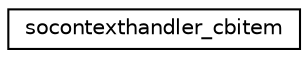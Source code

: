 digraph "Graphical Class Hierarchy"
{
 // LATEX_PDF_SIZE
  edge [fontname="Helvetica",fontsize="10",labelfontname="Helvetica",labelfontsize="10"];
  node [fontname="Helvetica",fontsize="10",shape=record];
  rankdir="LR";
  Node0 [label="socontexthandler_cbitem",height=0.2,width=0.4,color="black", fillcolor="white", style="filled",URL="$classsocontexthandler__cbitem.html",tooltip=" "];
}
